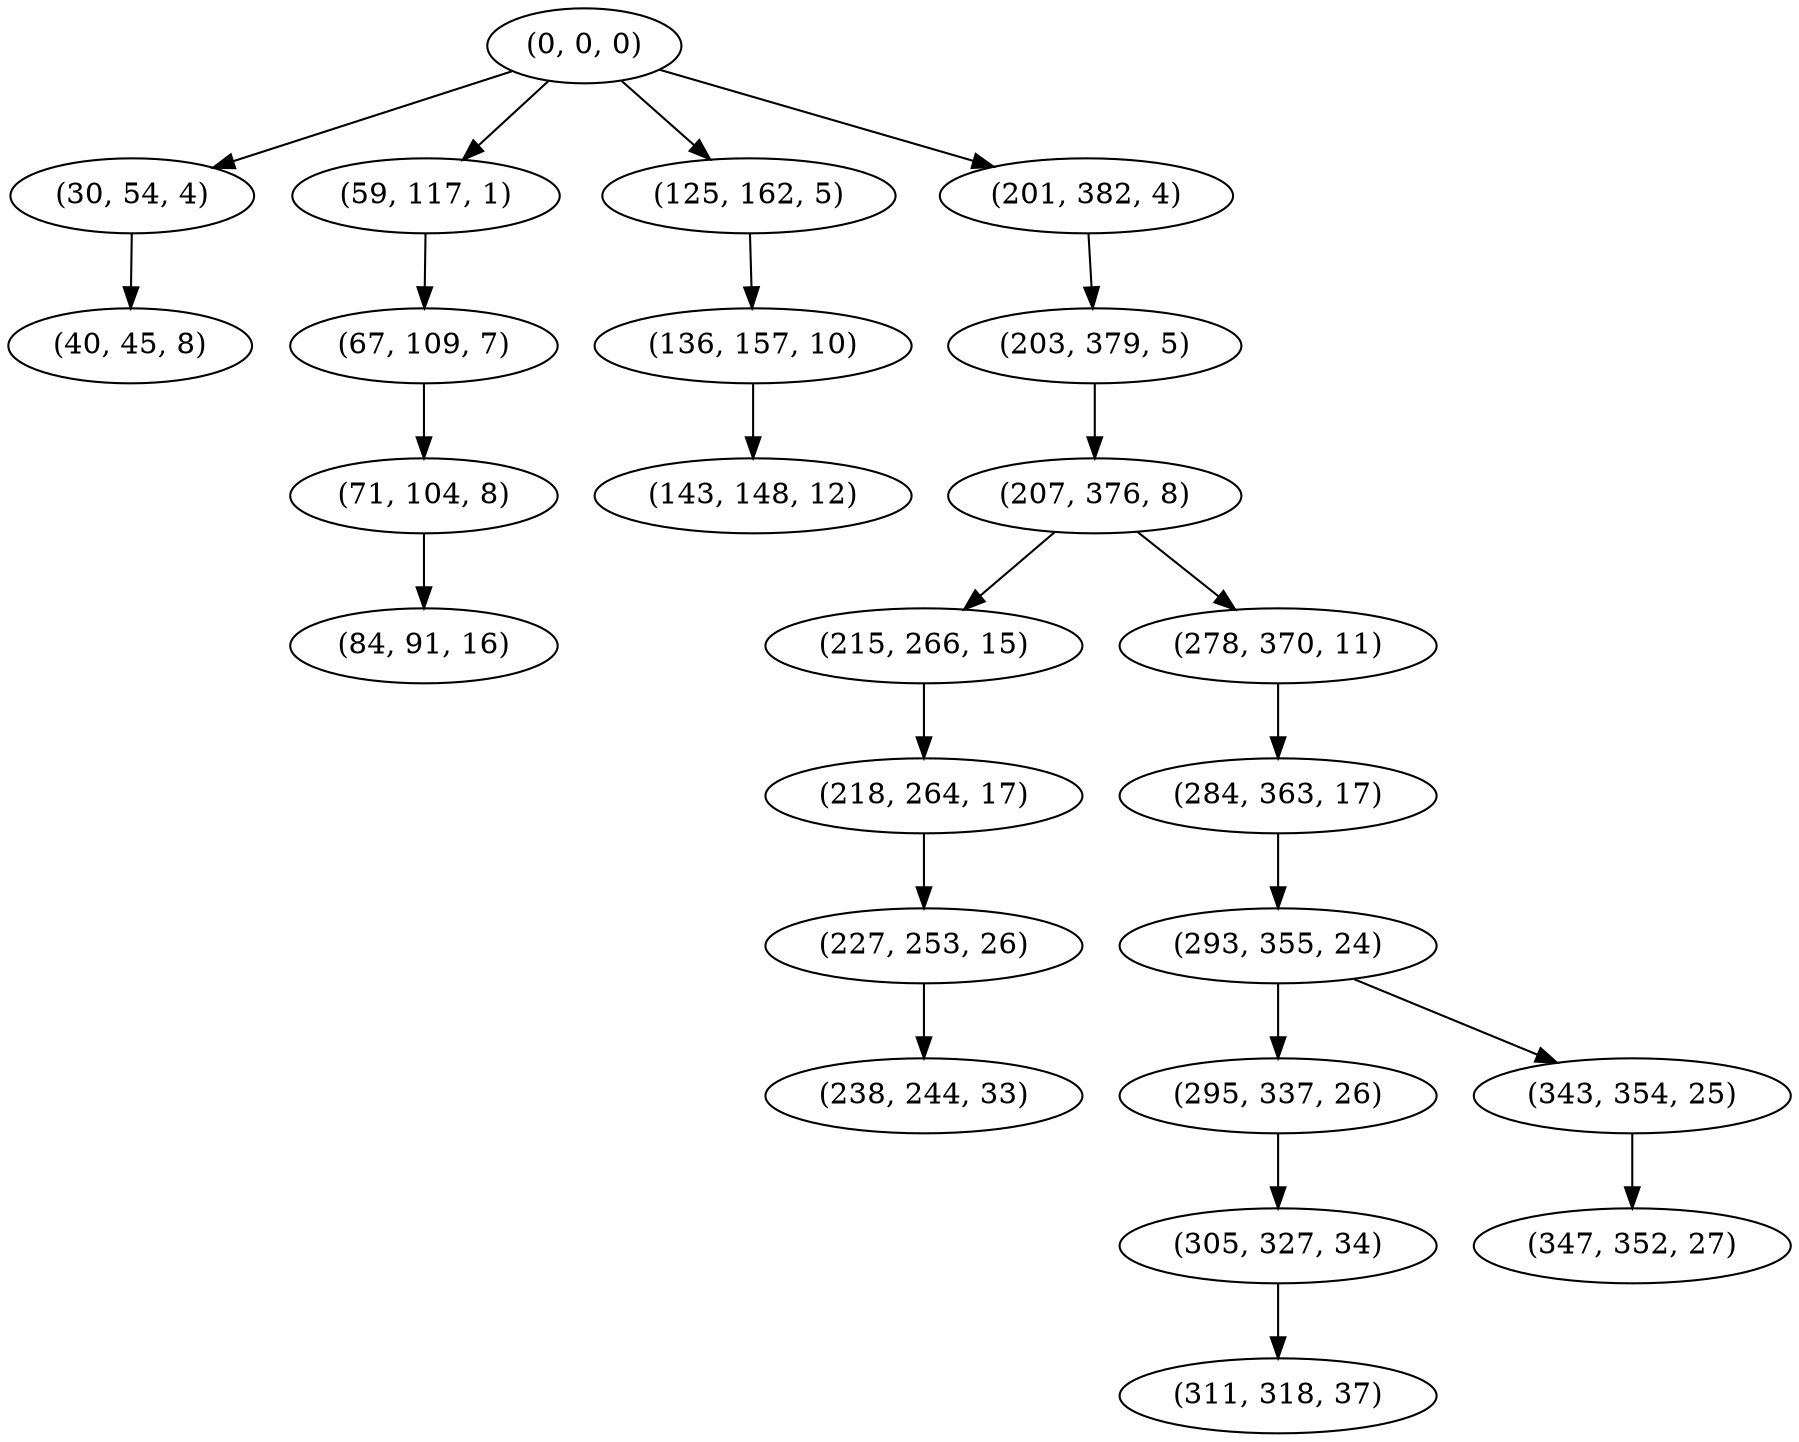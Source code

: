 digraph tree {
    "(0, 0, 0)";
    "(30, 54, 4)";
    "(40, 45, 8)";
    "(59, 117, 1)";
    "(67, 109, 7)";
    "(71, 104, 8)";
    "(84, 91, 16)";
    "(125, 162, 5)";
    "(136, 157, 10)";
    "(143, 148, 12)";
    "(201, 382, 4)";
    "(203, 379, 5)";
    "(207, 376, 8)";
    "(215, 266, 15)";
    "(218, 264, 17)";
    "(227, 253, 26)";
    "(238, 244, 33)";
    "(278, 370, 11)";
    "(284, 363, 17)";
    "(293, 355, 24)";
    "(295, 337, 26)";
    "(305, 327, 34)";
    "(311, 318, 37)";
    "(343, 354, 25)";
    "(347, 352, 27)";
    "(0, 0, 0)" -> "(30, 54, 4)";
    "(0, 0, 0)" -> "(59, 117, 1)";
    "(0, 0, 0)" -> "(125, 162, 5)";
    "(0, 0, 0)" -> "(201, 382, 4)";
    "(30, 54, 4)" -> "(40, 45, 8)";
    "(59, 117, 1)" -> "(67, 109, 7)";
    "(67, 109, 7)" -> "(71, 104, 8)";
    "(71, 104, 8)" -> "(84, 91, 16)";
    "(125, 162, 5)" -> "(136, 157, 10)";
    "(136, 157, 10)" -> "(143, 148, 12)";
    "(201, 382, 4)" -> "(203, 379, 5)";
    "(203, 379, 5)" -> "(207, 376, 8)";
    "(207, 376, 8)" -> "(215, 266, 15)";
    "(207, 376, 8)" -> "(278, 370, 11)";
    "(215, 266, 15)" -> "(218, 264, 17)";
    "(218, 264, 17)" -> "(227, 253, 26)";
    "(227, 253, 26)" -> "(238, 244, 33)";
    "(278, 370, 11)" -> "(284, 363, 17)";
    "(284, 363, 17)" -> "(293, 355, 24)";
    "(293, 355, 24)" -> "(295, 337, 26)";
    "(293, 355, 24)" -> "(343, 354, 25)";
    "(295, 337, 26)" -> "(305, 327, 34)";
    "(305, 327, 34)" -> "(311, 318, 37)";
    "(343, 354, 25)" -> "(347, 352, 27)";
}
